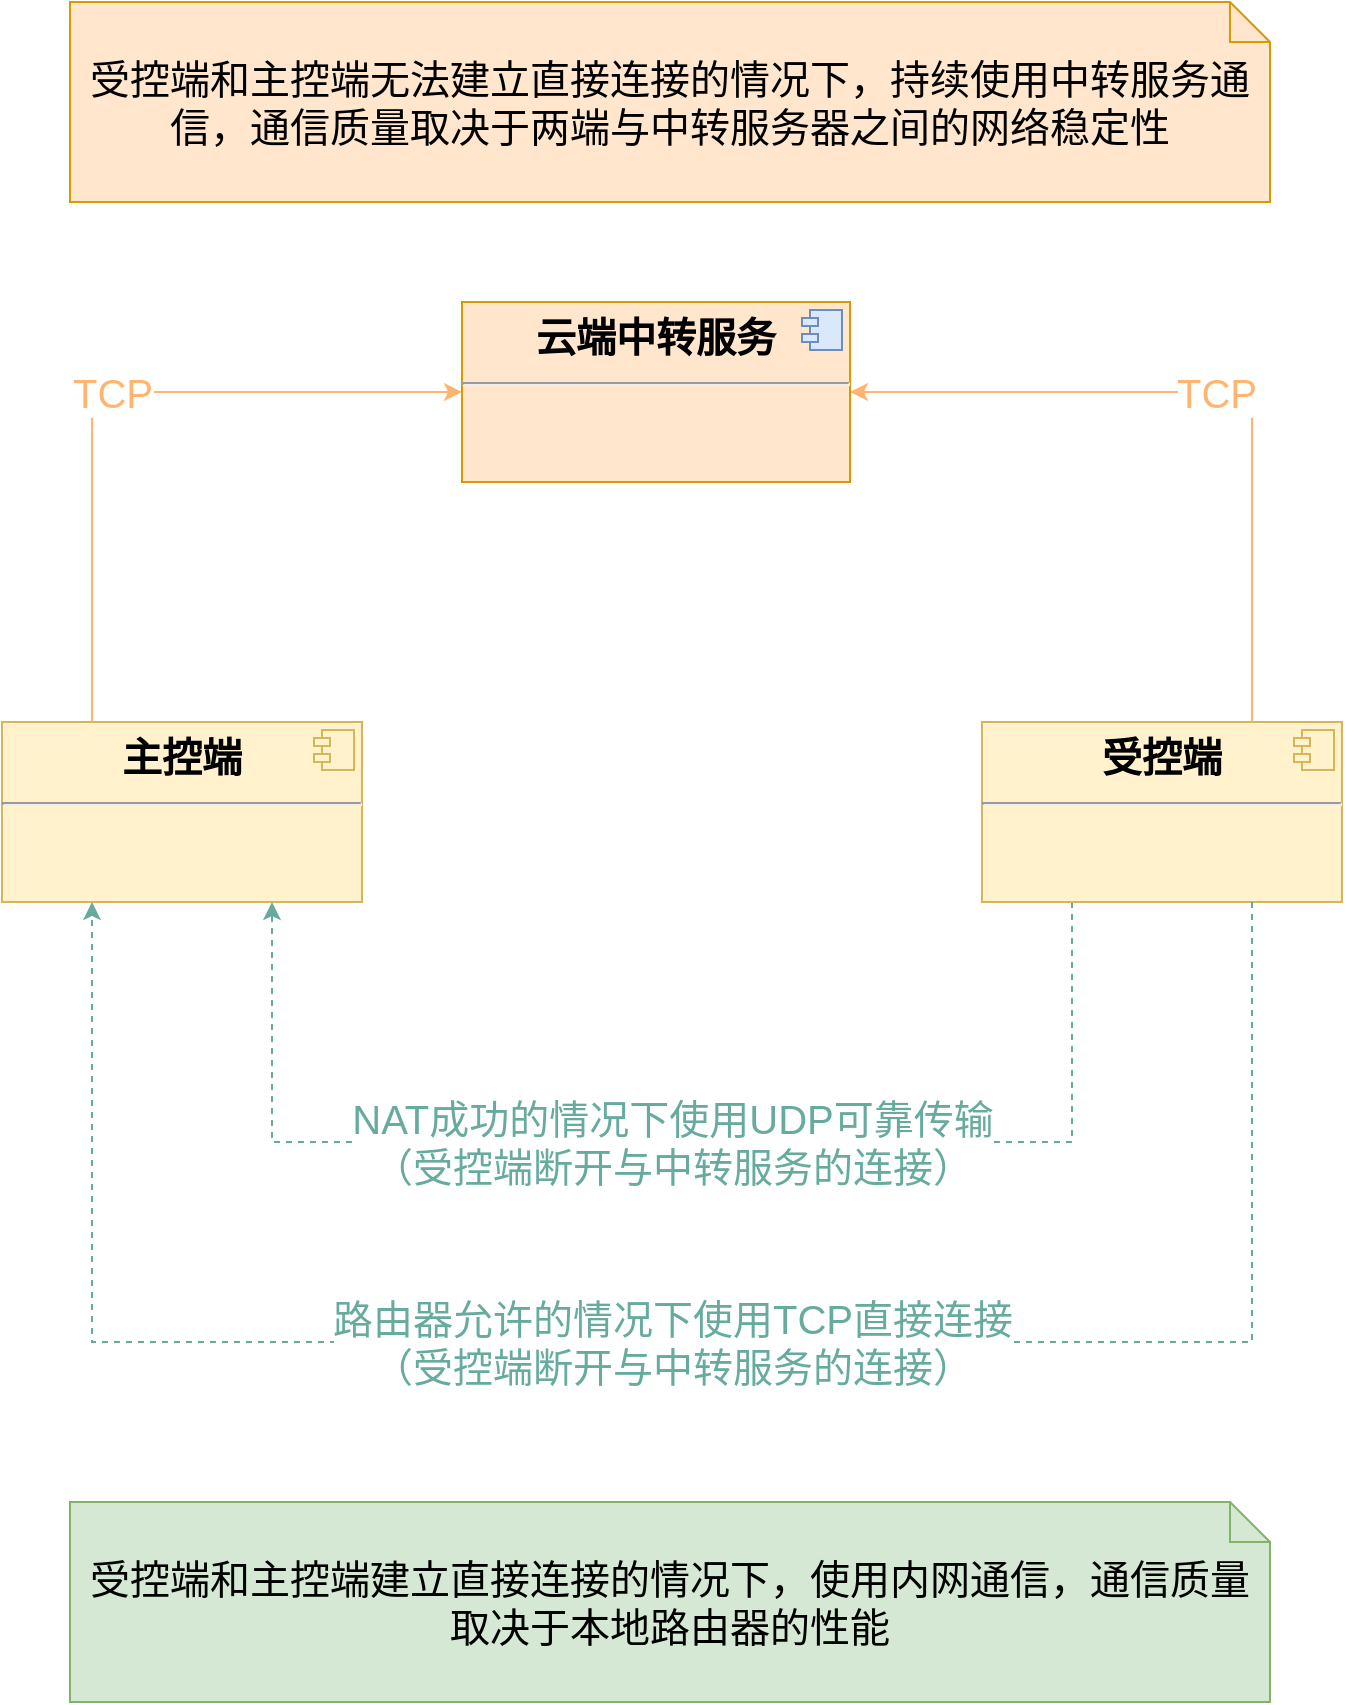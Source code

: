 <mxfile version="22.0.8" type="github">
  <diagram name="第 1 页" id="c3tpg9IanGo3FgfKbMrP">
    <mxGraphModel dx="2026" dy="1145" grid="1" gridSize="10" guides="1" tooltips="1" connect="1" arrows="1" fold="1" page="1" pageScale="1" pageWidth="827" pageHeight="1169" math="0" shadow="0">
      <root>
        <mxCell id="0" />
        <mxCell id="1" parent="0" />
        <mxCell id="kSbYRbFgHYH_PkyUjedo-7" value="TCP" style="edgeStyle=orthogonalEdgeStyle;rounded=0;orthogonalLoop=1;jettySize=auto;html=1;entryX=0;entryY=0.5;entryDx=0;entryDy=0;exitX=0.25;exitY=0;exitDx=0;exitDy=0;fontSize=20;strokeColor=#FFB570;fontColor=#FFB570;" parent="1" source="kSbYRbFgHYH_PkyUjedo-1" target="kSbYRbFgHYH_PkyUjedo-5" edge="1">
          <mxGeometry relative="1" as="geometry">
            <Array as="points">
              <mxPoint x="125" y="435" />
            </Array>
          </mxGeometry>
        </mxCell>
        <mxCell id="kSbYRbFgHYH_PkyUjedo-1" value="&lt;p style=&quot;margin: 6px 0px 0px; text-align: center; font-size: 20px;&quot;&gt;&lt;b style=&quot;font-size: 20px;&quot;&gt;主控端&lt;/b&gt;&lt;/p&gt;&lt;hr style=&quot;font-size: 20px;&quot;&gt;&lt;p style=&quot;margin: 0px 0px 0px 8px; font-size: 20px;&quot;&gt;&lt;br style=&quot;font-size: 20px;&quot;&gt;&lt;/p&gt;" style="align=left;overflow=fill;html=1;dropTarget=0;whiteSpace=wrap;fontSize=20;fillColor=#fff2cc;strokeColor=#d6b656;" parent="1" vertex="1">
          <mxGeometry x="80" y="600" width="180" height="90" as="geometry" />
        </mxCell>
        <mxCell id="kSbYRbFgHYH_PkyUjedo-2" value="" style="shape=component;jettyWidth=8;jettyHeight=4;fontSize=20;fillColor=#fff2cc;strokeColor=#d6b656;" parent="kSbYRbFgHYH_PkyUjedo-1" vertex="1">
          <mxGeometry x="1" width="20" height="20" relative="1" as="geometry">
            <mxPoint x="-24" y="4" as="offset" />
          </mxGeometry>
        </mxCell>
        <mxCell id="kSbYRbFgHYH_PkyUjedo-8" value="TCP" style="edgeStyle=orthogonalEdgeStyle;rounded=0;orthogonalLoop=1;jettySize=auto;html=1;entryX=1;entryY=0.5;entryDx=0;entryDy=0;exitX=0.75;exitY=0;exitDx=0;exitDy=0;fontSize=20;strokeColor=#FFB570;fontColor=#FFB570;" parent="1" source="kSbYRbFgHYH_PkyUjedo-3" target="kSbYRbFgHYH_PkyUjedo-5" edge="1">
          <mxGeometry relative="1" as="geometry" />
        </mxCell>
        <mxCell id="kSbYRbFgHYH_PkyUjedo-10" value="NAT成功的情况下使用UDP可靠传输&lt;br&gt;（受控端断开与中转服务的连接）" style="edgeStyle=orthogonalEdgeStyle;rounded=0;orthogonalLoop=1;jettySize=auto;html=1;entryX=0.75;entryY=1;entryDx=0;entryDy=0;exitX=0.25;exitY=1;exitDx=0;exitDy=0;fontSize=20;dashed=1;fillColor=#f8cecc;strokeColor=#67AB9F;fontColor=#67AB9F;" parent="1" source="kSbYRbFgHYH_PkyUjedo-3" target="kSbYRbFgHYH_PkyUjedo-1" edge="1">
          <mxGeometry relative="1" as="geometry">
            <Array as="points">
              <mxPoint x="615" y="810" />
              <mxPoint x="215" y="810" />
            </Array>
          </mxGeometry>
        </mxCell>
        <mxCell id="kSbYRbFgHYH_PkyUjedo-3" value="&lt;p style=&quot;margin: 6px 0px 0px; text-align: center; font-size: 20px;&quot;&gt;&lt;b style=&quot;font-size: 20px;&quot;&gt;受控端&lt;/b&gt;&lt;/p&gt;&lt;hr style=&quot;font-size: 20px;&quot;&gt;&lt;p style=&quot;margin: 0px 0px 0px 8px; font-size: 20px;&quot;&gt;&lt;br style=&quot;font-size: 20px;&quot;&gt;&lt;/p&gt;" style="align=left;overflow=fill;html=1;dropTarget=0;whiteSpace=wrap;fontSize=20;fillColor=#fff2cc;strokeColor=#d6b656;" parent="1" vertex="1">
          <mxGeometry x="570" y="600" width="180" height="90" as="geometry" />
        </mxCell>
        <mxCell id="kSbYRbFgHYH_PkyUjedo-4" value="" style="shape=component;jettyWidth=8;jettyHeight=4;fontSize=20;fillColor=#fff2cc;strokeColor=#d6b656;" parent="kSbYRbFgHYH_PkyUjedo-3" vertex="1">
          <mxGeometry x="1" width="20" height="20" relative="1" as="geometry">
            <mxPoint x="-24" y="4" as="offset" />
          </mxGeometry>
        </mxCell>
        <mxCell id="kSbYRbFgHYH_PkyUjedo-5" value="&lt;p style=&quot;margin: 6px 0px 0px; text-align: center; font-size: 20px;&quot;&gt;&lt;b style=&quot;font-size: 20px;&quot;&gt;云端中转服务&lt;/b&gt;&lt;/p&gt;&lt;hr style=&quot;font-size: 20px;&quot;&gt;&lt;p style=&quot;margin: 0px 0px 0px 8px; font-size: 20px;&quot;&gt;&lt;br style=&quot;font-size: 20px;&quot;&gt;&lt;/p&gt;" style="align=left;overflow=fill;html=1;dropTarget=0;whiteSpace=wrap;fontSize=20;fillColor=#ffe6cc;strokeColor=#d79b00;" parent="1" vertex="1">
          <mxGeometry x="310" y="390" width="194" height="90" as="geometry" />
        </mxCell>
        <mxCell id="kSbYRbFgHYH_PkyUjedo-6" value="" style="shape=component;jettyWidth=8;jettyHeight=4;fontSize=20;fillColor=#dae8fc;strokeColor=#6c8ebf;" parent="kSbYRbFgHYH_PkyUjedo-5" vertex="1">
          <mxGeometry x="1" width="20" height="20" relative="1" as="geometry">
            <mxPoint x="-24" y="4" as="offset" />
          </mxGeometry>
        </mxCell>
        <mxCell id="kSbYRbFgHYH_PkyUjedo-11" value="路由器允许的情况下使用TCP直接连接&lt;br&gt;（受控端断开与中转服务的连接）" style="edgeStyle=orthogonalEdgeStyle;rounded=0;orthogonalLoop=1;jettySize=auto;html=1;entryX=0.25;entryY=1;entryDx=0;entryDy=0;exitX=0.75;exitY=1;exitDx=0;exitDy=0;fontSize=20;dashed=1;fillColor=#f8cecc;strokeColor=#67AB9F;fontColor=#67AB9F;" parent="1" source="kSbYRbFgHYH_PkyUjedo-3" target="kSbYRbFgHYH_PkyUjedo-1" edge="1">
          <mxGeometry relative="1" as="geometry">
            <mxPoint x="625" y="700" as="sourcePoint" />
            <mxPoint x="225" y="700" as="targetPoint" />
            <Array as="points">
              <mxPoint x="705" y="910" />
              <mxPoint x="125" y="910" />
            </Array>
          </mxGeometry>
        </mxCell>
        <mxCell id="kSbYRbFgHYH_PkyUjedo-13" value="受控端和主控端无法建立直接连接的情况下，持续使用中转服务通信，通信质量取决于两端与中转服务器之间的网络稳定性" style="shape=note;size=20;whiteSpace=wrap;html=1;fontSize=20;fillColor=#ffe6cc;strokeColor=#d79b00;" parent="1" vertex="1">
          <mxGeometry x="114" y="240" width="600" height="100" as="geometry" />
        </mxCell>
        <mxCell id="gbqptZ95_lTCIm1kcLEH-1" value="受控端和主控端建立直接连接的情况下，使用内网通信，通信质量取决于本地路由器的性能" style="shape=note;size=20;whiteSpace=wrap;html=1;fontSize=20;fillColor=#d5e8d4;strokeColor=#82b366;" vertex="1" parent="1">
          <mxGeometry x="114" y="990" width="600" height="100" as="geometry" />
        </mxCell>
      </root>
    </mxGraphModel>
  </diagram>
</mxfile>

